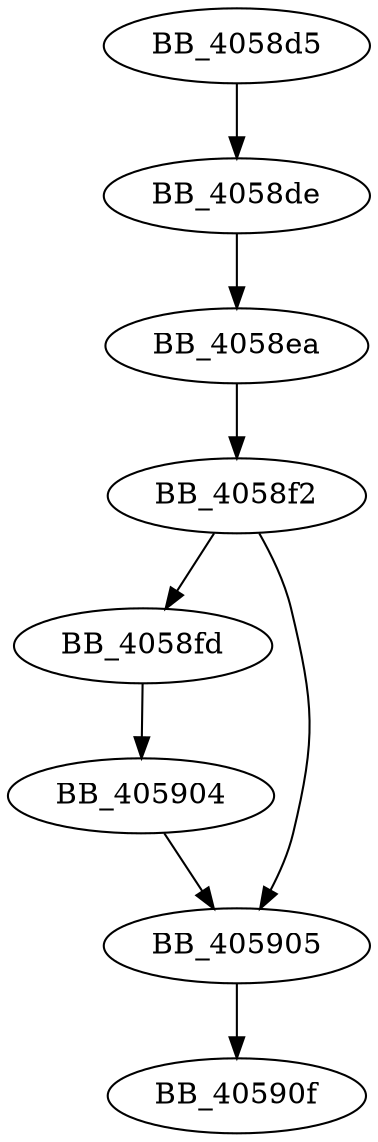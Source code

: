 DiGraph ___raise_securityfailure{
BB_4058d5->BB_4058de
BB_4058de->BB_4058ea
BB_4058ea->BB_4058f2
BB_4058f2->BB_4058fd
BB_4058f2->BB_405905
BB_4058fd->BB_405904
BB_405904->BB_405905
BB_405905->BB_40590f
}
